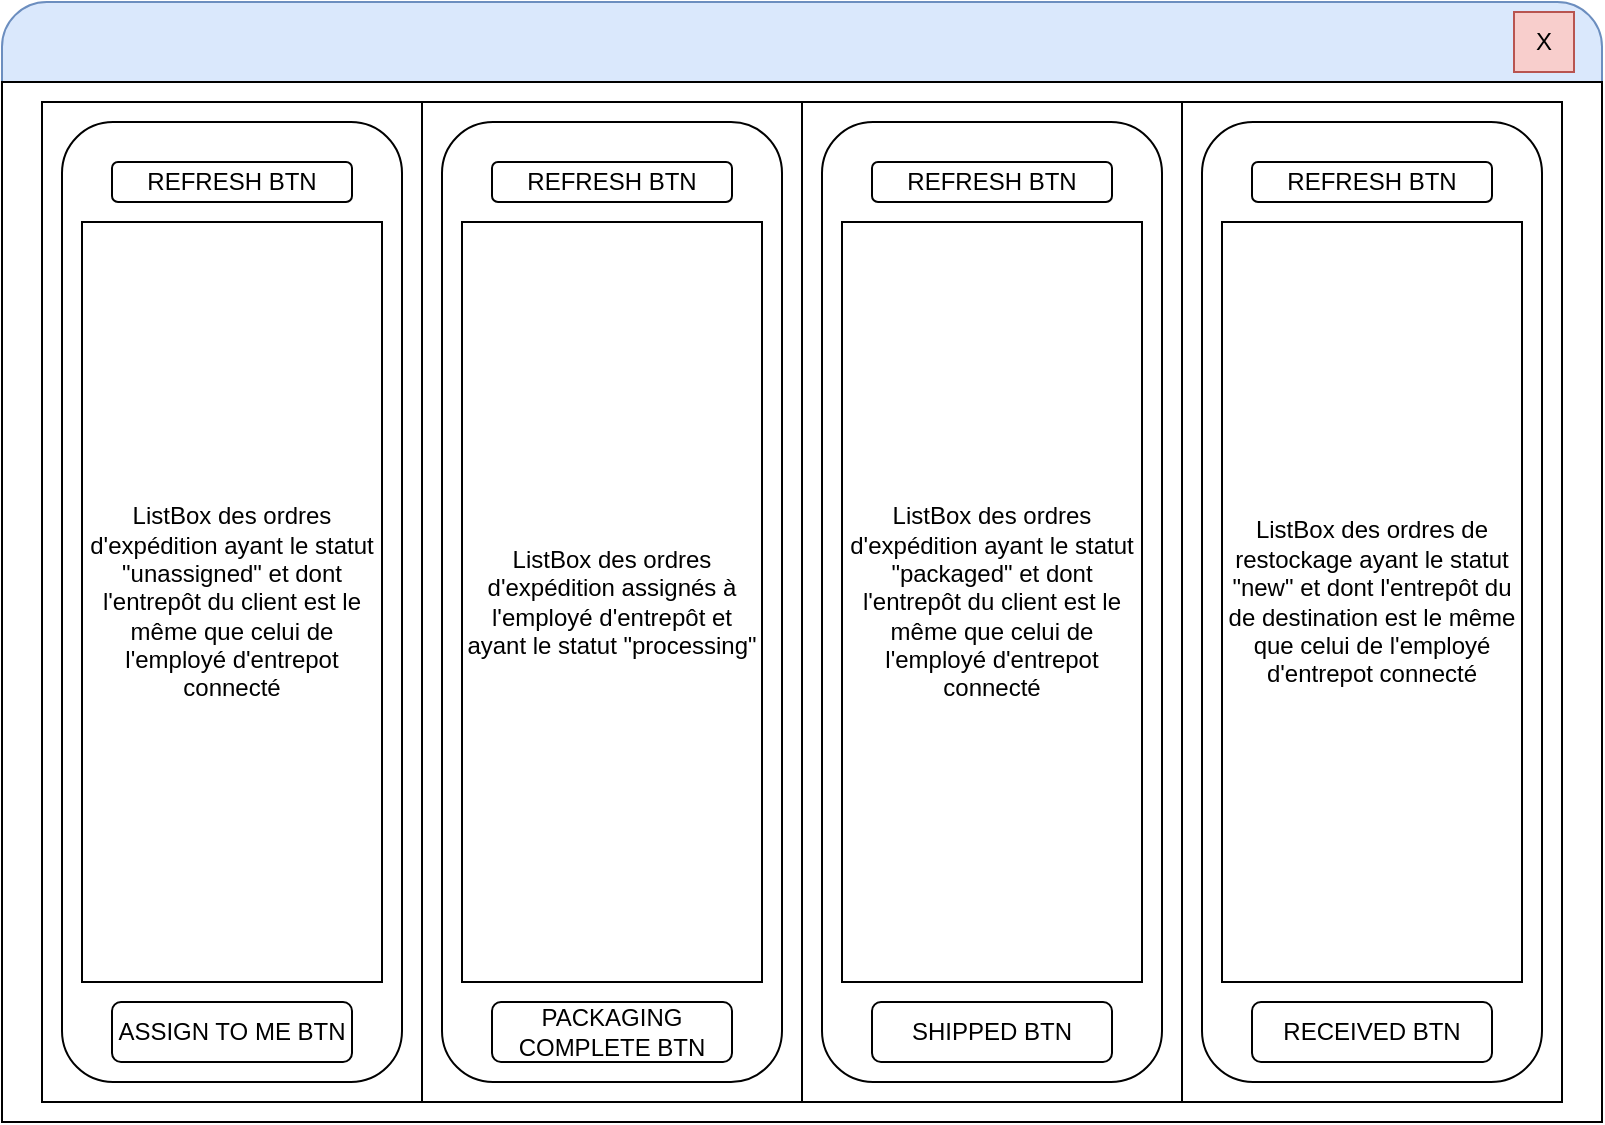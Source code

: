 <mxfile version="24.7.17">
  <diagram name="Page-1" id="4V4LAlEhgf7jdfGt75Ln">
    <mxGraphModel dx="1434" dy="836" grid="1" gridSize="10" guides="1" tooltips="1" connect="1" arrows="1" fold="1" page="1" pageScale="1" pageWidth="850" pageHeight="1100" math="0" shadow="0">
      <root>
        <mxCell id="0" />
        <mxCell id="1" parent="0" />
        <mxCell id="7oJCTgPkj-AoVVujGY5o-1" value="" style="rounded=1;whiteSpace=wrap;html=1;arcSize=4;fillColor=#dae8fc;strokeColor=#6c8ebf;" vertex="1" parent="1">
          <mxGeometry x="40" y="160" width="800" height="560" as="geometry" />
        </mxCell>
        <mxCell id="7oJCTgPkj-AoVVujGY5o-2" value="" style="rounded=0;whiteSpace=wrap;html=1;" vertex="1" parent="1">
          <mxGeometry x="40" y="200" width="800" height="520" as="geometry" />
        </mxCell>
        <mxCell id="7oJCTgPkj-AoVVujGY5o-3" value="X" style="rounded=0;whiteSpace=wrap;html=1;fillColor=#f8cecc;strokeColor=#b85450;spacing=0;verticalAlign=middle;align=center;" vertex="1" parent="1">
          <mxGeometry x="796" y="165" width="30" height="30" as="geometry" />
        </mxCell>
        <mxCell id="7oJCTgPkj-AoVVujGY5o-4" value="" style="rounded=0;whiteSpace=wrap;html=1;" vertex="1" parent="1">
          <mxGeometry x="60" y="210" width="190" height="500" as="geometry" />
        </mxCell>
        <mxCell id="7oJCTgPkj-AoVVujGY5o-5" value="" style="rounded=0;whiteSpace=wrap;html=1;" vertex="1" parent="1">
          <mxGeometry x="250" y="210" width="190" height="500" as="geometry" />
        </mxCell>
        <mxCell id="7oJCTgPkj-AoVVujGY5o-6" value="" style="rounded=0;whiteSpace=wrap;html=1;" vertex="1" parent="1">
          <mxGeometry x="440" y="210" width="190" height="500" as="geometry" />
        </mxCell>
        <mxCell id="7oJCTgPkj-AoVVujGY5o-8" value="" style="rounded=0;whiteSpace=wrap;html=1;" vertex="1" parent="1">
          <mxGeometry x="630" y="210" width="190" height="500" as="geometry" />
        </mxCell>
        <mxCell id="7oJCTgPkj-AoVVujGY5o-10" value="" style="rounded=1;whiteSpace=wrap;html=1;" vertex="1" parent="1">
          <mxGeometry x="70" y="220" width="170" height="480" as="geometry" />
        </mxCell>
        <mxCell id="7oJCTgPkj-AoVVujGY5o-11" value="ListBox des ordres d&#39;expédition ayant le statut &quot;unassigned&quot; et dont l&#39;entrepôt du client est le même que celui de l&#39;employé d&#39;entrepot connecté" style="rounded=0;whiteSpace=wrap;html=1;" vertex="1" parent="1">
          <mxGeometry x="80" y="270" width="150" height="380" as="geometry" />
        </mxCell>
        <mxCell id="7oJCTgPkj-AoVVujGY5o-12" value="REFRESH BTN" style="rounded=1;whiteSpace=wrap;html=1;" vertex="1" parent="1">
          <mxGeometry x="95" y="240" width="120" height="20" as="geometry" />
        </mxCell>
        <mxCell id="7oJCTgPkj-AoVVujGY5o-13" value="ASSIGN TO ME BTN" style="rounded=1;whiteSpace=wrap;html=1;" vertex="1" parent="1">
          <mxGeometry x="95" y="660" width="120" height="30" as="geometry" />
        </mxCell>
        <mxCell id="7oJCTgPkj-AoVVujGY5o-14" value="" style="rounded=1;whiteSpace=wrap;html=1;" vertex="1" parent="1">
          <mxGeometry x="260" y="220" width="170" height="480" as="geometry" />
        </mxCell>
        <mxCell id="7oJCTgPkj-AoVVujGY5o-15" value="ListBox des ordres d&#39;expédition assignés à l&#39;employé d&#39;entrepôt et ayant le statut &quot;processing&quot;" style="rounded=0;whiteSpace=wrap;html=1;" vertex="1" parent="1">
          <mxGeometry x="270" y="270" width="150" height="380" as="geometry" />
        </mxCell>
        <mxCell id="7oJCTgPkj-AoVVujGY5o-16" value="REFRESH BTN" style="rounded=1;whiteSpace=wrap;html=1;" vertex="1" parent="1">
          <mxGeometry x="285" y="240" width="120" height="20" as="geometry" />
        </mxCell>
        <mxCell id="7oJCTgPkj-AoVVujGY5o-17" value="PACKAGING COMPLETE BTN" style="rounded=1;whiteSpace=wrap;html=1;" vertex="1" parent="1">
          <mxGeometry x="285" y="660" width="120" height="30" as="geometry" />
        </mxCell>
        <mxCell id="7oJCTgPkj-AoVVujGY5o-22" value="" style="rounded=1;whiteSpace=wrap;html=1;" vertex="1" parent="1">
          <mxGeometry x="450" y="220" width="170" height="480" as="geometry" />
        </mxCell>
        <mxCell id="7oJCTgPkj-AoVVujGY5o-20" value="ListBox des ordres d&#39;expédition ayant le statut &quot;packaged&quot;&amp;nbsp;et dont l&#39;entrepôt du client est le même que celui de l&#39;employé d&#39;entrepot connecté" style="rounded=0;whiteSpace=wrap;html=1;" vertex="1" parent="1">
          <mxGeometry x="460" y="270" width="150" height="380" as="geometry" />
        </mxCell>
        <mxCell id="7oJCTgPkj-AoVVujGY5o-21" value="SHIPPED BTN" style="rounded=1;whiteSpace=wrap;html=1;" vertex="1" parent="1">
          <mxGeometry x="475" y="660" width="120" height="30" as="geometry" />
        </mxCell>
        <mxCell id="7oJCTgPkj-AoVVujGY5o-23" value="" style="rounded=1;whiteSpace=wrap;html=1;" vertex="1" parent="1">
          <mxGeometry x="640" y="220" width="170" height="480" as="geometry" />
        </mxCell>
        <mxCell id="7oJCTgPkj-AoVVujGY5o-24" value="REFRESH BTN" style="rounded=1;whiteSpace=wrap;html=1;" vertex="1" parent="1">
          <mxGeometry x="475" y="240" width="120" height="20" as="geometry" />
        </mxCell>
        <mxCell id="7oJCTgPkj-AoVVujGY5o-25" value="REFRESH BTN" style="rounded=1;whiteSpace=wrap;html=1;" vertex="1" parent="1">
          <mxGeometry x="665" y="240" width="120" height="20" as="geometry" />
        </mxCell>
        <mxCell id="7oJCTgPkj-AoVVujGY5o-26" value="ListBox des ordres de restockage ayant le statut &quot;new&quot;&amp;nbsp;et dont l&#39;entrepôt du de destination est le même que celui de l&#39;employé d&#39;entrepot connecté" style="rounded=0;whiteSpace=wrap;html=1;" vertex="1" parent="1">
          <mxGeometry x="650" y="270" width="150" height="380" as="geometry" />
        </mxCell>
        <mxCell id="7oJCTgPkj-AoVVujGY5o-27" value="RECEIVED BTN" style="rounded=1;whiteSpace=wrap;html=1;" vertex="1" parent="1">
          <mxGeometry x="665" y="660" width="120" height="30" as="geometry" />
        </mxCell>
      </root>
    </mxGraphModel>
  </diagram>
</mxfile>
